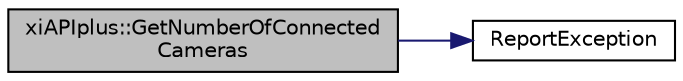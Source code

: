 digraph "xiAPIplus::GetNumberOfConnectedCameras"
{
  edge [fontname="Helvetica",fontsize="10",labelfontname="Helvetica",labelfontsize="10"];
  node [fontname="Helvetica",fontsize="10",shape=record];
  rankdir="LR";
  Node3 [label="xiAPIplus::GetNumberOfConnected\lCameras",height=0.2,width=0.4,color="black", fillcolor="grey75", style="filled", fontcolor="black"];
  Node3 -> Node4 [color="midnightblue",fontsize="10",style="solid",fontname="Helvetica"];
  Node4 [label="ReportException",height=0.2,width=0.4,color="black", fillcolor="white", style="filled",URL="$xi_api_plus_ocv_8cpp.html#ac977696328796b16af4d36af03181d98"];
}
